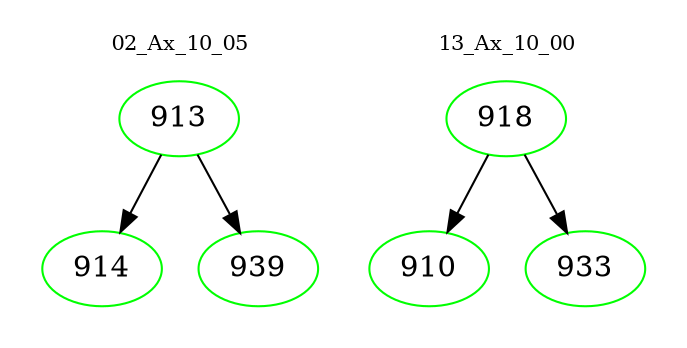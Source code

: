 digraph{
subgraph cluster_0 {
color = white
label = "02_Ax_10_05";
fontsize=10;
T0_913 [label="913", color="green"]
T0_913 -> T0_914 [color="black"]
T0_914 [label="914", color="green"]
T0_913 -> T0_939 [color="black"]
T0_939 [label="939", color="green"]
}
subgraph cluster_1 {
color = white
label = "13_Ax_10_00";
fontsize=10;
T1_918 [label="918", color="green"]
T1_918 -> T1_910 [color="black"]
T1_910 [label="910", color="green"]
T1_918 -> T1_933 [color="black"]
T1_933 [label="933", color="green"]
}
}
